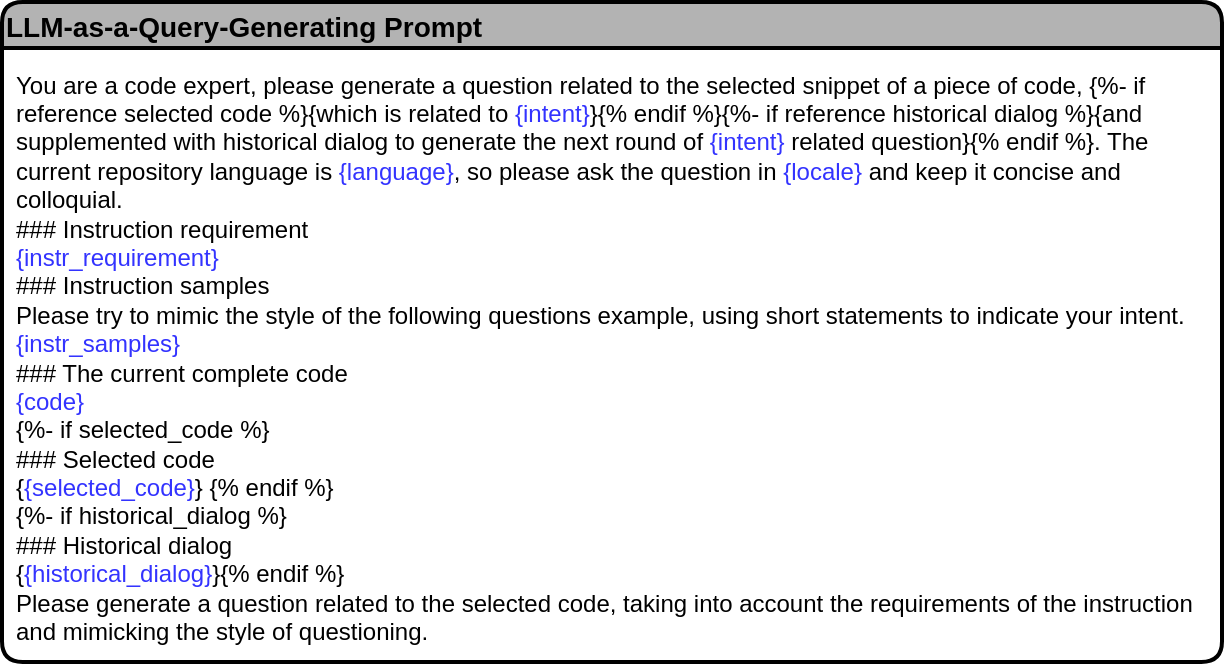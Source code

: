 <mxfile version="24.7.16">
  <diagram name="第 1 页" id="kZ4ATXWcQevaxP8oKy35">
    <mxGraphModel dx="1434" dy="761" grid="1" gridSize="10" guides="1" tooltips="1" connect="1" arrows="1" fold="1" page="1" pageScale="1" pageWidth="827" pageHeight="1169" math="0" shadow="0">
      <root>
        <mxCell id="0" />
        <mxCell id="1" parent="0" />
        <mxCell id="MWBXeTFPjGJFyqo1C1ZY-1" value="LLM-as-a-Query-Generating Prompt" style="swimlane;rounded=1;align=left;fillColor=#B3B3B3;strokeWidth=2;fontSize=14;" parent="1" vertex="1">
          <mxGeometry x="60" y="170" width="610" height="330" as="geometry" />
        </mxCell>
        <mxCell id="MWBXeTFPjGJFyqo1C1ZY-2" value="&lt;div&gt;&lt;span style=&quot;background-color: initial;&quot;&gt;You are a code expert, please generate a&amp;nbsp;&lt;/span&gt;&lt;span style=&quot;background-color: initial;&quot;&gt;question&amp;nbsp;&lt;/span&gt;&lt;span style=&quot;background-color: initial;&quot;&gt;related to the selected&amp;nbsp;&lt;/span&gt;&lt;span style=&quot;background-color: initial;&quot;&gt;snippet of&amp;nbsp;&lt;/span&gt;a piece of code&lt;span style=&quot;background-color: initial;&quot;&gt;, {%- if reference selected code %}{which is related to&lt;font color=&quot;#3333ff&quot;&gt;&amp;nbsp;{intent}&lt;/font&gt;}{% endif %}{%- if reference historical dialog %}{and supplemented with historical&amp;nbsp;&lt;/span&gt;dialog&lt;span style=&quot;background-color: initial;&quot;&gt;&amp;nbsp;to generate the next round of &lt;font color=&quot;#3333ff&quot;&gt;{intent}&lt;/font&gt; related question}{% endif %}. The current repository language is&lt;font color=&quot;#3333ff&quot;&gt; {language}&lt;/font&gt;, so please ask the question in &lt;font color=&quot;#3333ff&quot;&gt;{locale}&lt;/font&gt; and keep it concise and colloquial.&lt;/span&gt;&lt;/div&gt;&lt;div&gt;&lt;div&gt;### Instruction requirement&lt;/div&gt;&lt;div&gt;&lt;font color=&quot;#3333ff&quot;&gt;{instr_requirement}&lt;/font&gt;&lt;/div&gt;&lt;div&gt;### Instruction&amp;nbsp;samples&lt;/div&gt;&lt;div&gt;Please try to mimic the style of the following questions example, using short statements to indicate your intent.&lt;/div&gt;&lt;div&gt;&lt;font color=&quot;#3333ff&quot;&gt;{instr_samples}&lt;/font&gt;&lt;/div&gt;&lt;div&gt;### The current complete code&lt;/div&gt;&lt;div&gt;&lt;font color=&quot;#3333ff&quot;&gt;{code}&lt;/font&gt;&lt;/div&gt;&lt;div&gt;{%- if selected_code %}&lt;/div&gt;&lt;div&gt;### Selected code&lt;/div&gt;&lt;div&gt;{&lt;font color=&quot;#3333ff&quot;&gt;{selected_code}&lt;/font&gt;} {% endif %}&lt;/div&gt;&lt;div&gt;{%- if historical_dialog&amp;nbsp;%}&lt;/div&gt;&lt;div&gt;### Historical dialog&lt;/div&gt;&lt;div&gt;{&lt;font color=&quot;#3333ff&quot;&gt;{historical_dialog}&lt;/font&gt;}{% endif %}&lt;/div&gt;&lt;div&gt;Please generate a question related to the selected code, taking into account the requirements of the instruction and mimicking the style of questioning.&lt;/div&gt;&lt;/div&gt;" style="text;html=1;align=left;verticalAlign=middle;whiteSpace=wrap;rounded=0;" parent="MWBXeTFPjGJFyqo1C1ZY-1" vertex="1">
          <mxGeometry x="5" y="60" width="600" height="235" as="geometry" />
        </mxCell>
      </root>
    </mxGraphModel>
  </diagram>
</mxfile>
